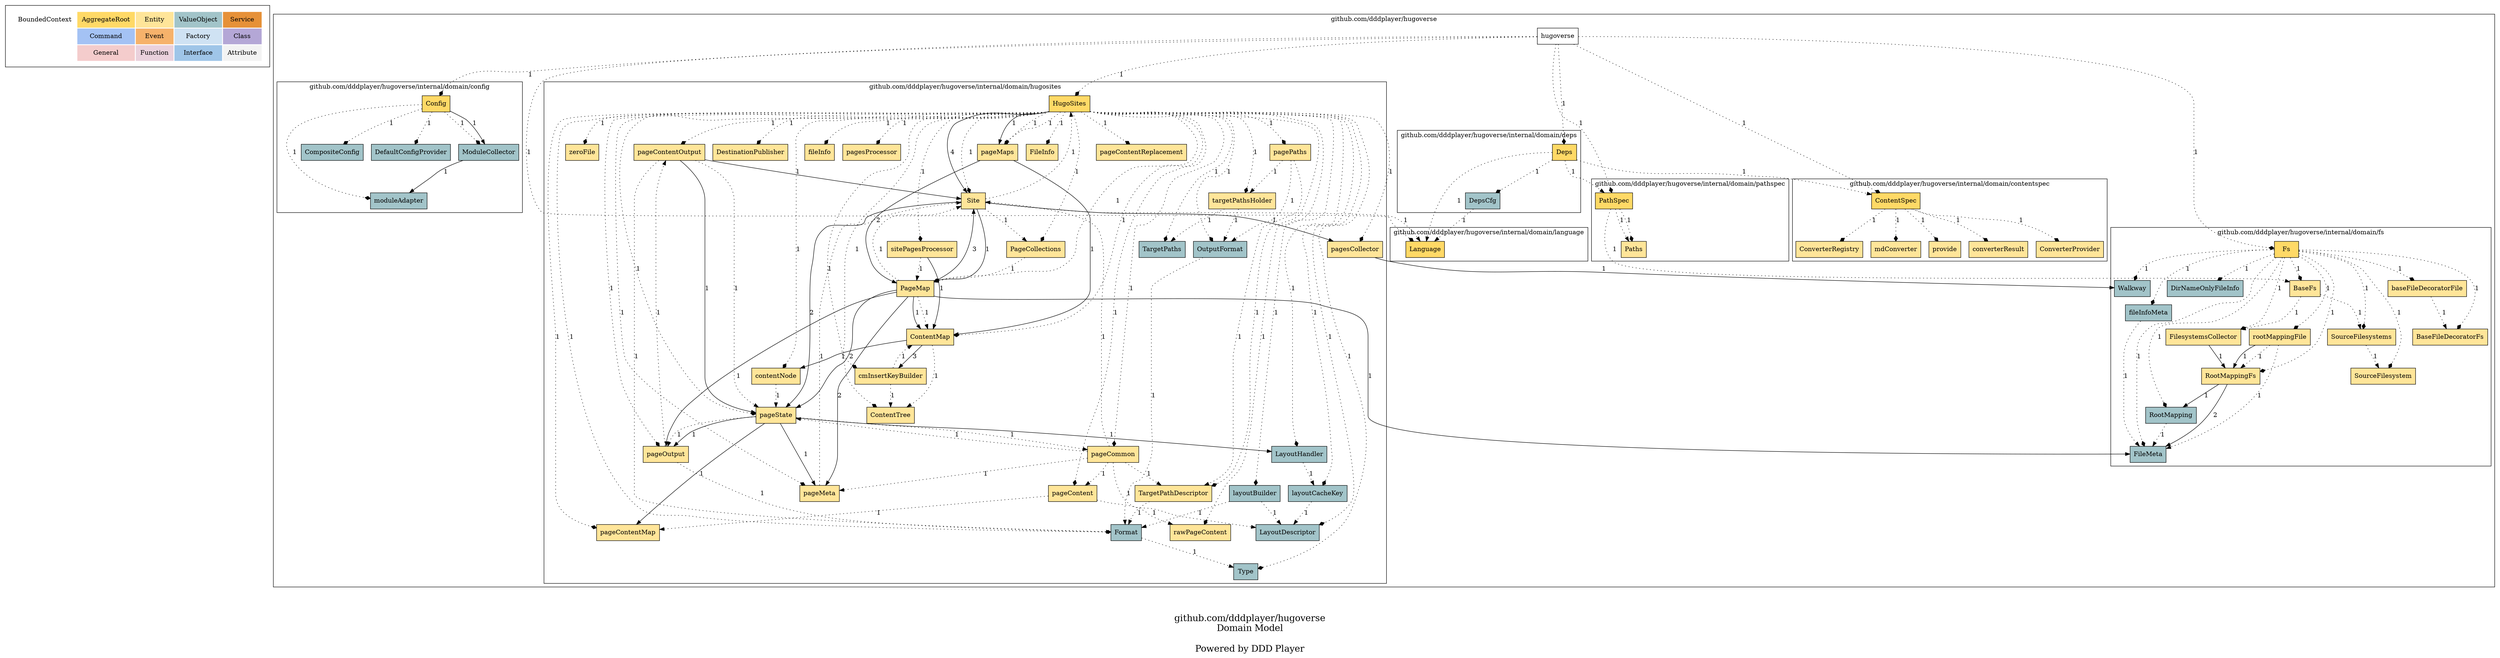 digraph {
	node [style=dotted shape=rect]

    subgraph cluster_ddd_concept{
		node [color=white]

        ddd_concept [label=<
        <table border="0" cellpadding="10">
		<tr>
			<td bgcolor="#ffffff00" rowspan="1" colspan="1">BoundedContext</td>
			<td bgcolor="#ffd966ff" rowspan="1" colspan="1">AggregateRoot</td>
			<td bgcolor="#ffe599ff" rowspan="1" colspan="1">Entity</td>
			<td bgcolor="#a2c4c9ff" rowspan="1" colspan="1">ValueObject</td>
			<td bgcolor="#e69138ff" rowspan="1" colspan="1">Service</td>
		</tr>
		<tr>
			<td bgcolor="white" rowspan="1" colspan="1"></td>
			<td bgcolor="#a4c2f4ff" rowspan="1" colspan="1">Command</td>
			<td bgcolor="#f6b26bff" rowspan="1" colspan="1">Event</td>
			<td bgcolor="#cfe2f3ff" rowspan="1" colspan="1">Factory</td>
			<td bgcolor="#b4a7d6ff" rowspan="1" colspan="1">Class</td>
			
		</tr>
		<tr>
			<td bgcolor="white" rowspan="1" colspan="1"></td>
			<td bgcolor="#f4ccccff" rowspan="1" colspan="1">General</td>
			<td bgcolor="#ead1dcff" rowspan="1" colspan="1">Function</td>
			<td bgcolor="#9fc5e8ff" rowspan="1" colspan="1">Interface</td>
			<td bgcolor="#f3f3f3ff" rowspan="1" colspan="1">Attribute</td>
		</tr>
        </table>
        > ]
	}

    
		subgraph cluster_dUQ30Z {
	
		
		dUQ30Z [label="hugoverse" style=filled fillcolor="#ffffffff"]
	

	label = "github.com/dddplayer/hugoverse"

	
		subgraph cluster_dctHGkf {
	
		
		dco61II [label="Config" style=filled fillcolor="#ffd966ff"]
	
		
		dbgAW26 [label="moduleAdapter" style=filled fillcolor="#a2c4c9ff"]
	
		
		dcG2zGK [label="CompositeConfig" style=filled fillcolor="#a2c4c9ff"]
	
		
		dbkVtat [label="DefaultConfigProvider" style=filled fillcolor="#a2c4c9ff"]
	
		
		ddJkLV8 [label="ModuleCollector" style=filled fillcolor="#a2c4c9ff"]
	

	label = "github.com/dddplayer/hugoverse/internal/domain/config"

	
    }
		subgraph cluster_ddaltgo {
	
		
		db0ygcI [label="HugoSites" style=filled fillcolor="#ffd966ff"]
	
		
		ddBLawK [label="TargetPathDescriptor" style=filled fillcolor="#ffe599ff"]
	
		
		dQwYKu [label="pageContentOutput" style=filled fillcolor="#ffe599ff"]
	
		
		deei0uZ [label="zeroFile" style=filled fillcolor="#ffe599ff"]
	
		
		dC8XhM [label="pagePaths" style=filled fillcolor="#ffe599ff"]
	
		
		ddgcF8m [label="Site" style=filled fillcolor="#ffe599ff"]
	
		
		dc3442K [label="cmInsertKeyBuilder" style=filled fillcolor="#ffe599ff"]
	
		
		dep7gpP [label="DestinationPublisher" style=filled fillcolor="#ffe599ff"]
	
		
		dEweAW [label="ContentTree" style=filled fillcolor="#ffe599ff"]
	
		
		dcCTlHJ [label="fileInfo" style=filled fillcolor="#ffe599ff"]
	
		
		ddS1WyJ [label="pagesProcessor" style=filled fillcolor="#ffe599ff"]
	
		
		dbFcQlI [label="pagesCollector" style=filled fillcolor="#ffe599ff"]
	
		
		dc5YKHl [label="pageCommon" style=filled fillcolor="#ffe599ff"]
	
		
		dRS8mj [label="pageContentMap" style=filled fillcolor="#ffe599ff"]
	
		
		ddU7tj9 [label="pageMaps" style=filled fillcolor="#ffe599ff"]
	
		
		dbO0RL0 [label="PageMap" style=filled fillcolor="#ffe599ff"]
	
		
		dcGPjng [label="contentNode" style=filled fillcolor="#ffe599ff"]
	
		
		dcnZZD7 [label="FileInfo" style=filled fillcolor="#ffe599ff"]
	
		
		dbKmtmP [label="PageCollections" style=filled fillcolor="#ffe599ff"]
	
		
		dKH9VF [label="pageOutput" style=filled fillcolor="#ffe599ff"]
	
		
		dWJpvn [label="pageContentReplacement" style=filled fillcolor="#ffe599ff"]
	
		
		dcw85G0 [label="targetPathsHolder" style=filled fillcolor="#ffe599ff"]
	
		
		dmcsBd [label="pageMeta" style=filled fillcolor="#ffe599ff"]
	
		
		dbAeaiu [label="sitePagesProcessor" style=filled fillcolor="#ffe599ff"]
	
		
		dconq9N [label="pageContent" style=filled fillcolor="#ffe599ff"]
	
		
		drovn7 [label="pageState" style=filled fillcolor="#ffe599ff"]
	
		
		dP3ytd [label="rawPageContent" style=filled fillcolor="#ffe599ff"]
	
		
		dc14DxC [label="ContentMap" style=filled fillcolor="#ffe599ff"]
	
		
		dVJrim [label="OutputFormat" style=filled fillcolor="#a2c4c9ff"]
	
		
		dRIVQp [label="layoutBuilder" style=filled fillcolor="#a2c4c9ff"]
	
		
		dOWppl [label="TargetPaths" style=filled fillcolor="#a2c4c9ff"]
	
		
		ddAqdaj [label="Format" style=filled fillcolor="#a2c4c9ff"]
	
		
		drhFkH [label="LayoutDescriptor" style=filled fillcolor="#a2c4c9ff"]
	
		
		dc24NLe [label="Type" style=filled fillcolor="#a2c4c9ff"]
	
		
		ddIFcAv [label="layoutCacheKey" style=filled fillcolor="#a2c4c9ff"]
	
		
		dC4HW4 [label="LayoutHandler" style=filled fillcolor="#a2c4c9ff"]
	

	label = "github.com/dddplayer/hugoverse/internal/domain/hugosites"

	
    }
		subgraph cluster_dcsgz25 {
	
		
		d1WLf4 [label="Deps" style=filled fillcolor="#ffd966ff"]
	
		
		dPwrvt [label="DepsCfg" style=filled fillcolor="#a2c4c9ff"]
	

	label = "github.com/dddplayer/hugoverse/internal/domain/deps"

	
    }
		subgraph cluster_dQal5L {
	
		
		ddfgK1A [label="ContentSpec" style=filled fillcolor="#ffd966ff"]
	
		
		djj42j [label="ConverterRegistry" style=filled fillcolor="#ffe599ff"]
	
		
		dbWVQuL [label="mdConverter" style=filled fillcolor="#ffe599ff"]
	
		
		d2DrI7 [label="provide" style=filled fillcolor="#ffe599ff"]
	
		
		dehVmB9 [label="converterResult" style=filled fillcolor="#ffe599ff"]
	
		
		dc4BaeJ [label="ConverterProvider" style=filled fillcolor="#ffe599ff"]
	

	label = "github.com/dddplayer/hugoverse/internal/domain/contentspec"

	
    }
		subgraph cluster_dehGEGK {
	
		
		dBzzq [label="Fs" style=filled fillcolor="#ffd966ff"]
	
		
		dcGlEaJ [label="fileInfoMeta" style=filled fillcolor="#a2c4c9ff"]
	
		
		dcyvuA4 [label="DirNameOnlyFileInfo" style=filled fillcolor="#a2c4c9ff"]
	
		
		db1wLZA [label="Walkway" style=filled fillcolor="#a2c4c9ff"]
	
		
		ddWCIgh [label="FileMeta" style=filled fillcolor="#a2c4c9ff"]
	
		
		dbuKw8o [label="RootMapping" style=filled fillcolor="#a2c4c9ff"]
	
		
		debkWHk [label="SourceFilesystems" style=filled fillcolor="#ffe599ff"]
	
		
		dbPeaA7 [label="rootMappingFile" style=filled fillcolor="#ffe599ff"]
	
		
		dwtquj [label="baseFileDecoratorFile" style=filled fillcolor="#ffe599ff"]
	
		
		dcupCqA [label="RootMappingFs" style=filled fillcolor="#ffe599ff"]
	
		
		dd33y4k [label="FilesystemsCollector" style=filled fillcolor="#ffe599ff"]
	
		
		dblbwUB [label="BaseFs" style=filled fillcolor="#ffe599ff"]
	
		
		db4stsZ [label="SourceFilesystem" style=filled fillcolor="#ffe599ff"]
	
		
		dH8Bt6 [label="BaseFileDecoratorFs" style=filled fillcolor="#ffe599ff"]
	

	label = "github.com/dddplayer/hugoverse/internal/domain/fs"

	
    }
		subgraph cluster_dd3W6xt {
	
		
		ddz2rrG [label="Language" style=filled fillcolor="#ffd966ff"]
	

	label = "github.com/dddplayer/hugoverse/internal/domain/language"

	
    }
		subgraph cluster_demwjcF {
	
		
		dc6sg9K [label="PathSpec" style=filled fillcolor="#ffd966ff"]
	
		
		dcAH18s [label="Paths" style=filled fillcolor="#ffe599ff"]
	

	label = "github.com/dddplayer/hugoverse/internal/domain/pathspec"

	
    }
    }
		subgraph cluster_dctHGkf {
	
		
		dco61II [label="Config" style=filled fillcolor="#ffd966ff"]
	
		
		dbgAW26 [label="moduleAdapter" style=filled fillcolor="#a2c4c9ff"]
	
		
		dcG2zGK [label="CompositeConfig" style=filled fillcolor="#a2c4c9ff"]
	
		
		dbkVtat [label="DefaultConfigProvider" style=filled fillcolor="#a2c4c9ff"]
	
		
		ddJkLV8 [label="ModuleCollector" style=filled fillcolor="#a2c4c9ff"]
	

	label = "github.com/dddplayer/hugoverse/internal/domain/config"

	
    }
		subgraph cluster_ddaltgo {
	
		
		db0ygcI [label="HugoSites" style=filled fillcolor="#ffd966ff"]
	
		
		ddBLawK [label="TargetPathDescriptor" style=filled fillcolor="#ffe599ff"]
	
		
		dQwYKu [label="pageContentOutput" style=filled fillcolor="#ffe599ff"]
	
		
		deei0uZ [label="zeroFile" style=filled fillcolor="#ffe599ff"]
	
		
		dC8XhM [label="pagePaths" style=filled fillcolor="#ffe599ff"]
	
		
		ddgcF8m [label="Site" style=filled fillcolor="#ffe599ff"]
	
		
		dc3442K [label="cmInsertKeyBuilder" style=filled fillcolor="#ffe599ff"]
	
		
		dep7gpP [label="DestinationPublisher" style=filled fillcolor="#ffe599ff"]
	
		
		dEweAW [label="ContentTree" style=filled fillcolor="#ffe599ff"]
	
		
		dcCTlHJ [label="fileInfo" style=filled fillcolor="#ffe599ff"]
	
		
		ddS1WyJ [label="pagesProcessor" style=filled fillcolor="#ffe599ff"]
	
		
		dbFcQlI [label="pagesCollector" style=filled fillcolor="#ffe599ff"]
	
		
		dc5YKHl [label="pageCommon" style=filled fillcolor="#ffe599ff"]
	
		
		dRS8mj [label="pageContentMap" style=filled fillcolor="#ffe599ff"]
	
		
		ddU7tj9 [label="pageMaps" style=filled fillcolor="#ffe599ff"]
	
		
		dbO0RL0 [label="PageMap" style=filled fillcolor="#ffe599ff"]
	
		
		dcGPjng [label="contentNode" style=filled fillcolor="#ffe599ff"]
	
		
		dcnZZD7 [label="FileInfo" style=filled fillcolor="#ffe599ff"]
	
		
		dbKmtmP [label="PageCollections" style=filled fillcolor="#ffe599ff"]
	
		
		dKH9VF [label="pageOutput" style=filled fillcolor="#ffe599ff"]
	
		
		dWJpvn [label="pageContentReplacement" style=filled fillcolor="#ffe599ff"]
	
		
		dcw85G0 [label="targetPathsHolder" style=filled fillcolor="#ffe599ff"]
	
		
		dmcsBd [label="pageMeta" style=filled fillcolor="#ffe599ff"]
	
		
		dbAeaiu [label="sitePagesProcessor" style=filled fillcolor="#ffe599ff"]
	
		
		dconq9N [label="pageContent" style=filled fillcolor="#ffe599ff"]
	
		
		drovn7 [label="pageState" style=filled fillcolor="#ffe599ff"]
	
		
		dP3ytd [label="rawPageContent" style=filled fillcolor="#ffe599ff"]
	
		
		dc14DxC [label="ContentMap" style=filled fillcolor="#ffe599ff"]
	
		
		dVJrim [label="OutputFormat" style=filled fillcolor="#a2c4c9ff"]
	
		
		dRIVQp [label="layoutBuilder" style=filled fillcolor="#a2c4c9ff"]
	
		
		dOWppl [label="TargetPaths" style=filled fillcolor="#a2c4c9ff"]
	
		
		ddAqdaj [label="Format" style=filled fillcolor="#a2c4c9ff"]
	
		
		drhFkH [label="LayoutDescriptor" style=filled fillcolor="#a2c4c9ff"]
	
		
		dc24NLe [label="Type" style=filled fillcolor="#a2c4c9ff"]
	
		
		ddIFcAv [label="layoutCacheKey" style=filled fillcolor="#a2c4c9ff"]
	
		
		dC4HW4 [label="LayoutHandler" style=filled fillcolor="#a2c4c9ff"]
	

	label = "github.com/dddplayer/hugoverse/internal/domain/hugosites"

	
    }
		subgraph cluster_dcsgz25 {
	
		
		d1WLf4 [label="Deps" style=filled fillcolor="#ffd966ff"]
	
		
		dPwrvt [label="DepsCfg" style=filled fillcolor="#a2c4c9ff"]
	

	label = "github.com/dddplayer/hugoverse/internal/domain/deps"

	
    }
		subgraph cluster_dQal5L {
	
		
		ddfgK1A [label="ContentSpec" style=filled fillcolor="#ffd966ff"]
	
		
		djj42j [label="ConverterRegistry" style=filled fillcolor="#ffe599ff"]
	
		
		dbWVQuL [label="mdConverter" style=filled fillcolor="#ffe599ff"]
	
		
		d2DrI7 [label="provide" style=filled fillcolor="#ffe599ff"]
	
		
		dehVmB9 [label="converterResult" style=filled fillcolor="#ffe599ff"]
	
		
		dc4BaeJ [label="ConverterProvider" style=filled fillcolor="#ffe599ff"]
	

	label = "github.com/dddplayer/hugoverse/internal/domain/contentspec"

	
    }
		subgraph cluster_dehGEGK {
	
		
		dBzzq [label="Fs" style=filled fillcolor="#ffd966ff"]
	
		
		dcGlEaJ [label="fileInfoMeta" style=filled fillcolor="#a2c4c9ff"]
	
		
		dcyvuA4 [label="DirNameOnlyFileInfo" style=filled fillcolor="#a2c4c9ff"]
	
		
		db1wLZA [label="Walkway" style=filled fillcolor="#a2c4c9ff"]
	
		
		ddWCIgh [label="FileMeta" style=filled fillcolor="#a2c4c9ff"]
	
		
		dbuKw8o [label="RootMapping" style=filled fillcolor="#a2c4c9ff"]
	
		
		debkWHk [label="SourceFilesystems" style=filled fillcolor="#ffe599ff"]
	
		
		dbPeaA7 [label="rootMappingFile" style=filled fillcolor="#ffe599ff"]
	
		
		dwtquj [label="baseFileDecoratorFile" style=filled fillcolor="#ffe599ff"]
	
		
		dcupCqA [label="RootMappingFs" style=filled fillcolor="#ffe599ff"]
	
		
		dd33y4k [label="FilesystemsCollector" style=filled fillcolor="#ffe599ff"]
	
		
		dblbwUB [label="BaseFs" style=filled fillcolor="#ffe599ff"]
	
		
		db4stsZ [label="SourceFilesystem" style=filled fillcolor="#ffe599ff"]
	
		
		dH8Bt6 [label="BaseFileDecoratorFs" style=filled fillcolor="#ffe599ff"]
	

	label = "github.com/dddplayer/hugoverse/internal/domain/fs"

	
    }
		subgraph cluster_dd3W6xt {
	
		
		ddz2rrG [label="Language" style=filled fillcolor="#ffd966ff"]
	

	label = "github.com/dddplayer/hugoverse/internal/domain/language"

	
    }
		subgraph cluster_demwjcF {
	
		
		dc6sg9K [label="PathSpec" style=filled fillcolor="#ffd966ff"]
	
		
		dcAH18s [label="Paths" style=filled fillcolor="#ffe599ff"]
	

	label = "github.com/dddplayer/hugoverse/internal/domain/pathspec"

	
    }

	
		dUQ30Z -> dco61II  [style=dotted arrowhead=diamond label="1" tooltip="hugoverse -> Config: \n\n"]
		db0ygcI -> ddBLawK  [style=dotted arrowhead=diamond label="1" tooltip="HugoSites -> TargetPathDescriptor: \n\n"]
		db0ygcI -> dRS8mj  [style=dotted arrowhead=diamond label="1" tooltip="HugoSites -> pageContentMap: \n\n"]
		db0ygcI -> dcnZZD7  [style=dotted arrowhead=diamond label="1" tooltip="HugoSites -> FileInfo: \n\n"]
		db0ygcI -> dVJrim  [style=dotted arrowhead=diamond label="1" tooltip="HugoSites -> OutputFormat: \n\n"]
		db0ygcI -> ddgcF8m  [style=solid arrowhead=normal label="4" tooltip="HugoSites -> Site: \n\nFrom: hugosites.go (Line: 57, Column: 22) To: site.go (Line: 136, Column: 16)\nFrom: hugosites.go (Line: 45, Column: 26) To: site.go (Line: 53, Column: 16)\nFrom: hugosites.go (Line: 69, Column: 36) To: site.go (Line: 160, Column: 16)\nFrom: hugosites.go (Line: 72, Column: 21) To: site.go (Line: 179, Column: 16)\n"]
		dc6sg9K -> dblbwUB  [style=dotted arrowhead=normal label="1" tooltip="PathSpec -> BaseFs: \n\nFrom: pathspec.go (Line: 13, Column: 2) To: . (Line: -1, Column: 0)\n"]
		dc5YKHl -> ddBLawK  [style=dotted arrowhead=normal label="1" tooltip="pageCommon -> TargetPathDescriptor: \n\nFrom: pagecommon.go (Line: 36, Column: 2) To: . (Line: -1, Column: 0)\n"]
		drovn7 -> dRS8mj  [style=solid arrowhead=normal label="1" tooltip="pageState -> pageContentMap: \n\nFrom: pagestate.go (Line: 60, Column: 15) To: pagecontent.go (Line: 29, Column: 26)\n"]
		ddgcF8m -> dbKmtmP  [style=dotted arrowhead=normal label="1" tooltip="Site -> PageCollections: \n\nFrom: site.go (Line: 50, Column: 2) To: . (Line: -1, Column: 0)\n"]
		db0ygcI -> dC8XhM  [style=dotted arrowhead=diamond label="1" tooltip="HugoSites -> pagePaths: \n\n"]
		d1WLf4 -> ddfgK1A  [style=dotted arrowhead=normal label="1" tooltip="Deps -> ContentSpec: \n\nFrom: deps.go (Line: 32, Column: 2) To: . (Line: -1, Column: 0)\n"]
		dQwYKu -> ddAqdaj  [style=dotted arrowhead=normal label="1" tooltip="pageContentOutput -> Format: \n\nFrom: pagecontentoutput.go (Line: 72, Column: 2) To: . (Line: -1, Column: 0)\n"]
		db0ygcI -> dOWppl  [style=dotted arrowhead=diamond label="1" tooltip="HugoSites -> TargetPaths: \n\n"]
		ddfgK1A -> d2DrI7  [style=dotted arrowhead=diamond label="1" tooltip="ContentSpec -> provide: \n\n"]
		debkWHk -> db4stsZ  [style=dotted arrowhead=normal label="1" tooltip="SourceFilesystems -> SourceFilesystem: \n\nFrom: sourcefs.go (Line: 30, Column: 2) To: . (Line: -1, Column: 0)\n"]
		dd33y4k -> dcupCqA  [style=solid arrowhead=normal label="1" tooltip="FilesystemsCollector -> RootMappingFs: \n\nFrom: filesystemscollector.go (Line: 28, Column: 23) To: rootmappingfs.go (Line: 28, Column: 25)\n"]
		ddIFcAv -> drhFkH  [style=dotted arrowhead=normal label="1" tooltip="layoutCacheKey -> LayoutDescriptor: \n\nFrom: layout.go (Line: 33, Column: 2) To: . (Line: -1, Column: 0)\n"]
		db0ygcI -> dKH9VF  [style=dotted arrowhead=diamond label="1" tooltip="HugoSites -> pageOutput: \n\n"]
		db0ygcI -> drovn7  [style=dotted arrowhead=diamond label="1" tooltip="HugoSites -> pageState: \n\n"]
		db0ygcI -> dc5YKHl  [style=dotted arrowhead=diamond label="1" tooltip="HugoSites -> pageCommon: \n\n"]
		dbPeaA7 -> dcupCqA  [style=solid arrowhead=normal label="1" tooltip="rootMappingFile -> RootMappingFs: \n\nFrom: rootmappingfile.go (Line: 42, Column: 31) To: rootmappingfs.go (Line: 190, Column: 25)\n"]
		dcupCqA -> dbuKw8o  [style=solid arrowhead=normal label="1" tooltip="RootMappingFs -> RootMapping: \n\nFrom: rootmappingfs.go (Line: 156, Column: 27) To: rootmapping.go (Line: 36, Column: 22)\n"]
		dc14DxC -> dc3442K  [style=solid arrowhead=normal label="3" tooltip="ContentMap -> cmInsertKeyBuilder: \n\nFrom: pagemap.go (Line: 71, Column: 36) To: pagemap.go (Line: 178, Column: 29)\nFrom: pagemap.go (Line: 71, Column: 19) To: pagemap.go (Line: 160, Column: 30)\nFrom: pagemap.go (Line: 71, Column: 55) To: pagemap.go (Line: 199, Column: 30)\n"]
		db0ygcI -> dcCTlHJ  [style=dotted arrowhead=diamond label="1" tooltip="HugoSites -> fileInfo: \n\n"]
		db0ygcI -> dbFcQlI  [style=dotted arrowhead=diamond label="1" tooltip="HugoSites -> pagesCollector: \n\n"]
		ddU7tj9 -> dc14DxC  [style=solid arrowhead=normal label="1" tooltip="pageMaps -> ContentMap: \n\nFrom: pagemaps.go (Line: 15, Column: 34) To: pagemap.go (Line: 217, Column: 22)\n"]
		db0ygcI -> dbO0RL0  [style=dotted arrowhead=diamond label="1" tooltip="HugoSites -> PageMap: \n\n"]
		db0ygcI -> dc14DxC  [style=dotted arrowhead=diamond label="1" tooltip="HugoSites -> ContentMap: \n\n"]
		db0ygcI -> dc24NLe  [style=dotted arrowhead=diamond label="1" tooltip="HugoSites -> Type: \n\n"]
		dcGlEaJ -> ddWCIgh  [style=dotted arrowhead=normal label="1" tooltip="fileInfoMeta -> FileMeta: \n\nFrom: fileinfometa.go (Line: 8, Column: 2) To: . (Line: -1, Column: 0)\n"]
		dwtquj -> dH8Bt6  [style=dotted arrowhead=normal label="1" tooltip="baseFileDecoratorFile -> BaseFileDecoratorFs: \n\nFrom: basefiledecoratorfs.go (Line: 79, Column: 2) To: . (Line: -1, Column: 0)\n"]
		dQwYKu -> ddgcF8m  [style=solid arrowhead=normal label="1" tooltip="pageContentOutput -> Site: \n\nFrom: pagecontentoutput.go (Line: 114, Column: 20) To: site.go (Line: 171, Column: 16)\n"]
		dbKmtmP -> dbO0RL0  [style=dotted arrowhead=normal label="1" tooltip="PageCollections -> PageMap: \n\nFrom: pagecollections.go (Line: 5, Column: 2) To: . (Line: -1, Column: 0)\n"]
		dVJrim -> ddAqdaj  [style=dotted arrowhead=normal label="1" tooltip="OutputFormat -> Format: \n\nFrom: outputformat.go (Line: 20, Column: 2) To: . (Line: -1, Column: 0)\n"]
		dPwrvt -> ddz2rrG  [style=dotted arrowhead=normal label="1" tooltip="DepsCfg -> Language: \n\nFrom: cfg.go (Line: 27, Column: 2) To: . (Line: -1, Column: 0)\n"]
		ddfgK1A -> dehVmB9  [style=dotted arrowhead=diamond label="1" tooltip="ContentSpec -> converterResult: \n\n"]
		dBzzq -> ddWCIgh  [style=dotted arrowhead=diamond label="1" tooltip="Fs -> FileMeta: \n\n"]
		dbO0RL0 -> ddgcF8m  [style=dotted arrowhead=normal label="1" tooltip="PageMap -> Site: \n\nFrom: pagemap.go (Line: 17, Column: 2) To: . (Line: -1, Column: 0)\n"]
		dc5YKHl -> dconq9N  [style=dotted arrowhead=normal label="1" tooltip="pageCommon -> pageContent: \n\nFrom: pagecommon.go (Line: 42, Column: 2) To: . (Line: -1, Column: 0)\n"]
		dcGPjng -> drovn7  [style=dotted arrowhead=normal label="1" tooltip="contentNode -> pageState: \n\nFrom: content.go (Line: 9, Column: 2) To: . (Line: -1, Column: 0)\n"]
		dC8XhM -> ddBLawK  [style=dotted arrowhead=normal label="1" tooltip="pagePaths -> TargetPathDescriptor: \n\nFrom: pagepath.go (Line: 72, Column: 2) To: . (Line: -1, Column: 0)\n"]
		db0ygcI -> dEweAW  [style=dotted arrowhead=diamond label="1" tooltip="HugoSites -> ContentTree: \n\n"]
		dc14DxC -> dEweAW  [style=dotted arrowhead=normal label="1" tooltip="ContentMap -> ContentTree: \n\nFrom: pagemap.go (Line: 52, Column: 2) To: . (Line: -1, Column: 0)\n"]
		db0ygcI -> dep7gpP  [style=dotted arrowhead=diamond label="1" tooltip="HugoSites -> DestinationPublisher: \n\n"]
		dblbwUB -> debkWHk  [style=dotted arrowhead=normal label="1" tooltip="BaseFs -> SourceFilesystems: \n\nFrom: basefs.go (Line: 13, Column: 2) To: . (Line: -1, Column: 0)\n"]
		dBzzq -> dH8Bt6  [style=dotted arrowhead=diamond label="1" tooltip="Fs -> BaseFileDecoratorFs: \n\n"]
		dbO0RL0 -> drovn7  [style=solid arrowhead=normal label="2" tooltip="PageMap -> pageState: \n\nFrom: pagemap.go (Line: 388, Column: 35) To: pagestate.go (Line: 109, Column: 21)\nFrom: pagemap.go (Line: 348, Column: 25) To: pagestate.go (Line: 24, Column: 21)\n"]
		db0ygcI -> dcGPjng  [style=dotted arrowhead=diamond label="1" tooltip="HugoSites -> contentNode: \n\n"]
		dbAeaiu -> dbO0RL0  [style=dotted arrowhead=normal label="1" tooltip="sitePagesProcessor -> PageMap: \n\nFrom: pageprocessor.go (Line: 66, Column: 2) To: . (Line: -1, Column: 0)\n"]
		db0ygcI -> ddgcF8m  [style=dotted arrowhead=diamond label="1" tooltip="HugoSites -> Site: \n\n"]
		db0ygcI -> dcw85G0  [style=dotted arrowhead=diamond label="1" tooltip="HugoSites -> targetPathsHolder: \n\n"]
		dRIVQp -> ddAqdaj  [style=dotted arrowhead=normal label="1" tooltip="layoutBuilder -> Format: \n\nFrom: layout.go (Line: 135, Column: 2) To: . (Line: -1, Column: 0)\n"]
		dRIVQp -> drhFkH  [style=dotted arrowhead=normal label="1" tooltip="layoutBuilder -> LayoutDescriptor: \n\nFrom: layout.go (Line: 134, Column: 2) To: . (Line: -1, Column: 0)\n"]
		ddfgK1A -> dc4BaeJ  [style=dotted arrowhead=diamond label="1" tooltip="ContentSpec -> ConverterProvider: \n\n"]
		dbO0RL0 -> dKH9VF  [style=solid arrowhead=normal label="1" tooltip="PageMap -> pageOutput: \n\nFrom: pagemap.go (Line: 384, Column: 27) To: pageoutput.go (Line: 61, Column: 22)\n"]
		dbuKw8o -> ddWCIgh  [style=dotted arrowhead=normal label="1" tooltip="RootMapping -> FileMeta: \n\nFrom: rootmapping.go (Line: 23, Column: 2) To: . (Line: -1, Column: 0)\n"]
		db0ygcI -> ddU7tj9  [style=solid arrowhead=normal label="1" tooltip="HugoSites -> pageMaps: \n\nFrom: hugosites.go (Line: 49, Column: 44) To: pagemaps.go (Line: 13, Column: 20)\n"]
		dUQ30Z -> db0ygcI  [style=dotted arrowhead=diamond label="1" tooltip="hugoverse -> HugoSites: \n\n"]
		ddBLawK -> ddAqdaj  [style=dotted arrowhead=normal label="1" tooltip="TargetPathDescriptor -> Format: \n\nFrom: targetpath.go (Line: 28, Column: 2) To: . (Line: -1, Column: 0)\n"]
		dc5YKHl -> ddgcF8m  [style=dotted arrowhead=normal label="1" tooltip="pageCommon -> Site: \n\nFrom: pagecommon.go (Line: 12, Column: 2) To: . (Line: -1, Column: 0)\n"]
		dc5YKHl -> drovn7  [style=dotted arrowhead=normal label="1" tooltip="pageCommon -> pageState: \n\nFrom: pagecommon.go (Line: 57, Column: 2) To: . (Line: -1, Column: 0)\n"]
		dQwYKu -> drovn7  [style=solid arrowhead=normal label="1" tooltip="pageContentOutput -> pageState: \n\nFrom: pagecontentoutput.go (Line: 99, Column: 31) To: pagestate.go (Line: 116, Column: 21)\n"]
		dcw85G0 -> dOWppl  [style=dotted arrowhead=normal label="1" tooltip="targetPathsHolder -> TargetPaths: \n\nFrom: targetpath.go (Line: 13, Column: 2) To: . (Line: -1, Column: 0)\n"]
		dbO0RL0 -> dc14DxC  [style=dotted arrowhead=normal label="1" tooltip="PageMap -> ContentMap: \n\nFrom: pagemap.go (Line: 18, Column: 2) To: . (Line: -1, Column: 0)\n"]
		dBzzq -> dwtquj  [style=dotted arrowhead=diamond label="1" tooltip="Fs -> baseFileDecoratorFile: \n\n"]
		dBzzq -> db4stsZ  [style=dotted arrowhead=diamond label="1" tooltip="Fs -> SourceFilesystem: \n\n"]
		dBzzq -> debkWHk  [style=dotted arrowhead=diamond label="1" tooltip="Fs -> SourceFilesystems: \n\n"]
		dKH9VF -> dQwYKu  [style=dotted arrowhead=normal label="1" tooltip="pageOutput -> pageContentOutput: \n\nFrom: pageoutput.go (Line: 28, Column: 2) To: . (Line: -1, Column: 0)\n"]
		drovn7 -> dKH9VF  [style=dotted arrowhead=normal label="1" tooltip="pageState -> pageOutput: \n\nFrom: pagestate.go (Line: 18, Column: 2) To: . (Line: -1, Column: 0)\n"]
		dbO0RL0 -> dc14DxC  [style=solid arrowhead=normal label="1" tooltip="PageMap -> ContentMap: \n\nFrom: pagemap.go (Line: 248, Column: 28) To: pagemap.go (Line: 116, Column: 22)\n"]
		db0ygcI -> dbKmtmP  [style=dotted arrowhead=diamond label="1" tooltip="HugoSites -> PageCollections: \n\n"]
		db0ygcI -> ddAqdaj  [style=dotted arrowhead=diamond label="1" tooltip="HugoSites -> Format: \n\n"]
		db0ygcI -> dC4HW4  [style=dotted arrowhead=diamond label="1" tooltip="HugoSites -> LayoutHandler: \n\n"]
		db0ygcI -> ddU7tj9  [style=dotted arrowhead=normal label="1" tooltip="HugoSites -> pageMaps: \n\nFrom: hugosites.go (Line: 17, Column: 2) To: . (Line: -1, Column: 0)\n"]
		dbPeaA7 -> ddWCIgh  [style=dotted arrowhead=normal label="1" tooltip="rootMappingFile -> FileMeta: \n\nFrom: rootmappingfile.go (Line: 13, Column: 2) To: . (Line: -1, Column: 0)\n"]
		dBzzq -> dd33y4k  [style=dotted arrowhead=diamond label="1" tooltip="Fs -> FilesystemsCollector: \n\n"]
		dUQ30Z -> dc6sg9K  [style=dotted arrowhead=diamond label="1" tooltip="hugoverse -> PathSpec: \n\n"]
		dco61II -> dbkVtat  [style=dotted arrowhead=diamond label="1" tooltip="Config -> DefaultConfigProvider: \n\n"]
		dc5YKHl -> dmcsBd  [style=dotted arrowhead=normal label="1" tooltip="pageCommon -> pageMeta: \n\nFrom: pagecommon.go (Line: 13, Column: 2) To: . (Line: -1, Column: 0)\n"]
		dc14DxC -> dcGPjng  [style=solid arrowhead=normal label="1" tooltip="ContentMap -> contentNode: \n\nFrom: pagemap.go (Line: 108, Column: 22) To: content.go (Line: 22, Column: 23)\n"]
		db0ygcI -> dbAeaiu  [style=dotted arrowhead=diamond label="1" tooltip="HugoSites -> sitePagesProcessor: \n\n"]
		dco61II -> ddJkLV8  [style=dotted arrowhead=diamond label="1" tooltip="Config -> ModuleCollector: \n\n"]
		dbO0RL0 -> dmcsBd  [style=solid arrowhead=normal label="2" tooltip="PageMap -> pageMeta: \n\nFrom: pagemap.go (Line: 351, Column: 33) To: pagemeta.go (Line: 73, Column: 20)\nFrom: pagemap.go (Line: 363, Column: 45) To: pagemeta.go (Line: 104, Column: 20)\n"]
		dC8XhM -> dcw85G0  [style=dotted arrowhead=normal label="1" tooltip="pagePaths -> targetPathsHolder: \n\nFrom: pagepath.go (Line: 71, Column: 2) To: . (Line: -1, Column: 0)\n"]
		db0ygcI -> dRIVQp  [style=dotted arrowhead=diamond label="1" tooltip="HugoSites -> layoutBuilder: \n\n"]
		db0ygcI -> ddIFcAv  [style=dotted arrowhead=diamond label="1" tooltip="HugoSites -> layoutCacheKey: \n\n"]
		dbPeaA7 -> dcupCqA  [style=dotted arrowhead=normal label="1" tooltip="rootMappingFile -> RootMappingFs: \n\nFrom: rootmappingfile.go (Line: 11, Column: 2) To: . (Line: -1, Column: 0)\n"]
		db0ygcI -> ddU7tj9  [style=dotted arrowhead=diamond label="1" tooltip="HugoSites -> pageMaps: \n\n"]
		dblbwUB -> dd33y4k  [style=dotted arrowhead=normal label="1" tooltip="BaseFs -> FilesystemsCollector: \n\nFrom: basefs.go (Line: 25, Column: 2) To: . (Line: -1, Column: 0)\n"]
		dUQ30Z -> dBzzq  [style=dotted arrowhead=diamond label="1" tooltip="hugoverse -> Fs: \n\n"]
		db0ygcI -> dP3ytd  [style=dotted arrowhead=diamond label="1" tooltip="HugoSites -> rawPageContent: \n\n"]
		dc3442K -> dEweAW  [style=dotted arrowhead=normal label="1" tooltip="cmInsertKeyBuilder -> ContentTree: \n\nFrom: pagemap.go (Line: 155, Column: 2) To: . (Line: -1, Column: 0)\n"]
		dUQ30Z -> d1WLf4  [style=dotted arrowhead=diamond label="1" tooltip="hugoverse -> Deps: \n\n"]
		dUQ30Z -> ddz2rrG  [style=dotted arrowhead=diamond label="1" tooltip="hugoverse -> Language: \n\n"]
		dconq9N -> dRS8mj  [style=dotted arrowhead=normal label="1" tooltip="pageContent -> pageContentMap: \n\nFrom: pagecontent.go (Line: 12, Column: 2) To: . (Line: -1, Column: 0)\n"]
		db0ygcI -> dQwYKu  [style=dotted arrowhead=diamond label="1" tooltip="HugoSites -> pageContentOutput: \n\n"]
		dBzzq -> dcGlEaJ  [style=dotted arrowhead=diamond label="1" tooltip="Fs -> fileInfoMeta: \n\n"]
		dBzzq -> dcupCqA  [style=dotted arrowhead=diamond label="1" tooltip="Fs -> RootMappingFs: \n\n"]
		dco61II -> dcG2zGK  [style=dotted arrowhead=diamond label="1" tooltip="Config -> CompositeConfig: \n\n"]
		dKH9VF -> ddAqdaj  [style=dotted arrowhead=normal label="1" tooltip="pageOutput -> Format: \n\nFrom: pageoutput.go (Line: 14, Column: 2) To: . (Line: -1, Column: 0)\n"]
		drovn7 -> dc5YKHl  [style=dotted arrowhead=normal label="1" tooltip="pageState -> pageCommon: \n\nFrom: pagestate.go (Line: 21, Column: 2) To: . (Line: -1, Column: 0)\n"]
		dQwYKu -> drovn7  [style=dotted arrowhead=normal label="1" tooltip="pageContentOutput -> pageState: \n\nFrom: pagecontentoutput.go (Line: 74, Column: 2) To: . (Line: -1, Column: 0)\n"]
		d1WLf4 -> dc6sg9K  [style=dotted arrowhead=normal label="1" tooltip="Deps -> PathSpec: \n\nFrom: deps.go (Line: 29, Column: 2) To: . (Line: -1, Column: 0)\n"]
		dBzzq -> dcyvuA4  [style=dotted arrowhead=diamond label="1" tooltip="Fs -> DirNameOnlyFileInfo: \n\n"]
		dBzzq -> dblbwUB  [style=dotted arrowhead=diamond label="1" tooltip="Fs -> BaseFs: \n\n"]
		ddAqdaj -> dc24NLe  [style=dotted arrowhead=normal label="1" tooltip="Format -> Type: \n\nFrom: format.go (Line: 14, Column: 2) To: . (Line: -1, Column: 0)\n"]
		db0ygcI -> drhFkH  [style=dotted arrowhead=diamond label="1" tooltip="HugoSites -> LayoutDescriptor: \n\n"]
		ddgcF8m -> db0ygcI  [style=dotted arrowhead=normal label="1" tooltip="Site -> HugoSites: \n\nFrom: site.go (Line: 27, Column: 2) To: . (Line: -1, Column: 0)\n"]
		dconq9N -> dP3ytd  [style=dotted arrowhead=normal label="1" tooltip="pageContent -> rawPageContent: \n\nFrom: pagecontent.go (Line: 14, Column: 2) To: . (Line: -1, Column: 0)\n"]
		drovn7 -> dKH9VF  [style=solid arrowhead=normal label="1" tooltip="pageState -> pageOutput: \n\nFrom: pagestate.go (Line: 96, Column: 34) To: pageoutput.go (Line: 61, Column: 22)\n"]
		ddgcF8m -> dbO0RL0  [style=solid arrowhead=normal label="1" tooltip="Site -> PageMap: \n\nFrom: site.go (Line: 162, Column: 31) To: pagemap.go (Line: 400, Column: 19)\n"]
		ddJkLV8 -> dbgAW26  [style=solid arrowhead=normal label="1" tooltip="ModuleCollector -> moduleAdapter: \n\nFrom: collect.go (Line: 37, Column: 30) To: module.go (Line: 13, Column: 25)\n"]
		dbFcQlI -> db1wLZA  [style=solid arrowhead=normal label="1" tooltip="pagesCollector -> Walkway: \n\nFrom: pagecollector.go (Line: 46, Column: 15) To: walk.go (Line: 31, Column: 19)\n"]
		dmcsBd -> ddgcF8m  [style=dotted arrowhead=normal label="1" tooltip="pageMeta -> Site: \n\nFrom: pagemeta.go (Line: 61, Column: 2) To: . (Line: -1, Column: 0)\n"]
		dc5YKHl -> drhFkH  [style=dotted arrowhead=normal label="1" tooltip="pageCommon -> LayoutDescriptor: \n\nFrom: pagecommon.go (Line: 38, Column: 2) To: . (Line: -1, Column: 0)\n"]
		db0ygcI -> dWJpvn  [style=dotted arrowhead=diamond label="1" tooltip="HugoSites -> pageContentReplacement: \n\n"]
		dco61II -> ddJkLV8  [style=solid arrowhead=normal label="1" tooltip="Config -> ModuleCollector: \n\nFrom: config.go (Line: 75, Column: 19) To: collect.go (Line: 18, Column: 28)\n"]
		ddgcF8m -> dbFcQlI  [style=solid arrowhead=normal label="1" tooltip="Site -> pagesCollector: \n\nFrom: site.go (Line: 66, Column: 21) To: pagecollector.go (Line: 24, Column: 26)\n"]
		dbO0RL0 -> ddgcF8m  [style=solid arrowhead=normal label="3" tooltip="PageMap -> Site: \n\nFrom: pagemap.go (Line: 313, Column: 32) To: site.go (Line: 88, Column: 16)\nFrom: pagemap.go (Line: 314, Column: 38) To: site.go (Line: 107, Column: 16)\nFrom: pagemap.go (Line: 278, Column: 21) To: site.go (Line: 73, Column: 16)\n"]
		dC4HW4 -> ddIFcAv  [style=dotted arrowhead=normal label="1" tooltip="LayoutHandler -> layoutCacheKey: \n\nFrom: layout.go (Line: 29, Column: 2) To: . (Line: -1, Column: 0)\n"]
		ddfgK1A -> djj42j  [style=dotted arrowhead=diamond label="1" tooltip="ContentSpec -> ConverterRegistry: \n\n"]
		dc6sg9K -> dcAH18s  [style=dotted arrowhead=normal label="1" tooltip="PathSpec -> Paths: \n\nFrom: pathspec.go (Line: 12, Column: 2) To: . (Line: -1, Column: 0)\n"]
		dBzzq -> dbPeaA7  [style=dotted arrowhead=diamond label="1" tooltip="Fs -> rootMappingFile: \n\n"]
		drovn7 -> dmcsBd  [style=solid arrowhead=normal label="1" tooltip="pageState -> pageMeta: \n\nFrom: pagestate.go (Line: 124, Column: 54) To: pagemeta.go (Line: 112, Column: 20)\n"]
		dc3442K -> dc14DxC  [style=dotted arrowhead=normal label="1" tooltip="cmInsertKeyBuilder -> ContentMap: \n\nFrom: pagemap.go (Line: 150, Column: 2) To: . (Line: -1, Column: 0)\n"]
		ddgcF8m -> ddz2rrG  [style=dotted arrowhead=normal label="1" tooltip="Site -> Language: \n\nFrom: site.go (Line: 29, Column: 2) To: . (Line: -1, Column: 0)\n"]
		ddfgK1A -> dbWVQuL  [style=dotted arrowhead=diamond label="1" tooltip="ContentSpec -> mdConverter: \n\n"]
		dBzzq -> dbuKw8o  [style=dotted arrowhead=diamond label="1" tooltip="Fs -> RootMapping: \n\n"]
		db0ygcI -> dconq9N  [style=dotted arrowhead=diamond label="1" tooltip="HugoSites -> pageContent: \n\n"]
		ddgcF8m -> drovn7  [style=solid arrowhead=normal label="2" tooltip="Site -> pageState: \n\nFrom: site.go (Line: 163, Column: 30) To: pagestate.go (Line: 68, Column: 21)\nFrom: site.go (Line: 285, Column: 31) To: pagestate.go (Line: 146, Column: 21)\n"]
		db0ygcI -> deei0uZ  [style=dotted arrowhead=diamond label="1" tooltip="HugoSites -> zeroFile: \n\n"]
		dcw85G0 -> dVJrim  [style=dotted arrowhead=normal label="1" tooltip="targetPathsHolder -> OutputFormat: \n\nFrom: targetpath.go (Line: 14, Column: 2) To: . (Line: -1, Column: 0)\n"]
		dC8XhM -> dVJrim  [style=dotted arrowhead=normal label="1" tooltip="pagePaths -> OutputFormat: \n\nFrom: pagepath.go (Line: 69, Column: 2) To: . (Line: -1, Column: 0)\n"]
		db0ygcI -> dc3442K  [style=dotted arrowhead=diamond label="1" tooltip="HugoSites -> cmInsertKeyBuilder: \n\n"]
		ddU7tj9 -> dbO0RL0  [style=solid arrowhead=normal label="2" tooltip="pageMaps -> PageMap: \n\nFrom: pagemaps.go (Line: 24, Column: 32) To: pagemap.go (Line: 266, Column: 19)\nFrom: pagemaps.go (Line: 19, Column: 29) To: pagemap.go (Line: 236, Column: 19)\n"]
		dbAeaiu -> dc14DxC  [style=solid arrowhead=normal label="1" tooltip="sitePagesProcessor -> ContentMap: \n\nFrom: pageprocessor.go (Line: 113, Column: 30) To: pagemap.go (Line: 58, Column: 22)\n"]
		dc6sg9K -> dcAH18s  [style=dotted arrowhead=diamond label="1" tooltip="PathSpec -> Paths: \n\n"]
		drovn7 -> dC4HW4  [style=solid arrowhead=normal label="1" tooltip="pageState -> LayoutHandler: \n\nFrom: pagestate.go (Line: 138, Column: 22) To: layout.go (Line: 44, Column: 25)\n"]
		db0ygcI -> ddS1WyJ  [style=dotted arrowhead=diamond label="1" tooltip="HugoSites -> pagesProcessor: \n\n"]
		db0ygcI -> dmcsBd  [style=dotted arrowhead=diamond label="1" tooltip="HugoSites -> pageMeta: \n\n"]
		d1WLf4 -> ddz2rrG  [style=dotted arrowhead=normal label="1" tooltip="Deps -> Language: \n\nFrom: deps.go (Line: 18, Column: 2) To: . (Line: -1, Column: 0)\n"]
		dco61II -> dbgAW26  [style=dotted arrowhead=diamond label="1" tooltip="Config -> moduleAdapter: \n\n"]
		dbO0RL0 -> ddWCIgh  [style=solid arrowhead=normal label="1" tooltip="PageMap -> FileMeta: \n\nFrom: pagemap.go (Line: 309, Column: 19) To: filemeta.go (Line: 75, Column: 20)\n"]
		d1WLf4 -> dPwrvt  [style=dotted arrowhead=diamond label="1" tooltip="Deps -> DepsCfg: \n\n"]
		dcupCqA -> ddWCIgh  [style=solid arrowhead=normal label="2" tooltip="RootMappingFs -> FileMeta: \n\nFrom: rootmappingfs.go (Line: 199, Column: 27) To: filemeta.go (Line: 75, Column: 20)\nFrom: rootmappingfs.go (Line: 211, Column: 14) To: filemeta.go (Line: 57, Column: 20)\n"]
		dUQ30Z -> ddfgK1A  [style=dotted arrowhead=diamond label="1" tooltip="hugoverse -> ContentSpec: \n\n"]
		dBzzq -> db1wLZA  [style=dotted arrowhead=diamond label="1" tooltip="Fs -> Walkway: \n\n"]

	label = "\n\ngithub.com/dddplayer/hugoverse\nDomain Model\n\nPowered by DDD Player";
    fontsize=20;
}
